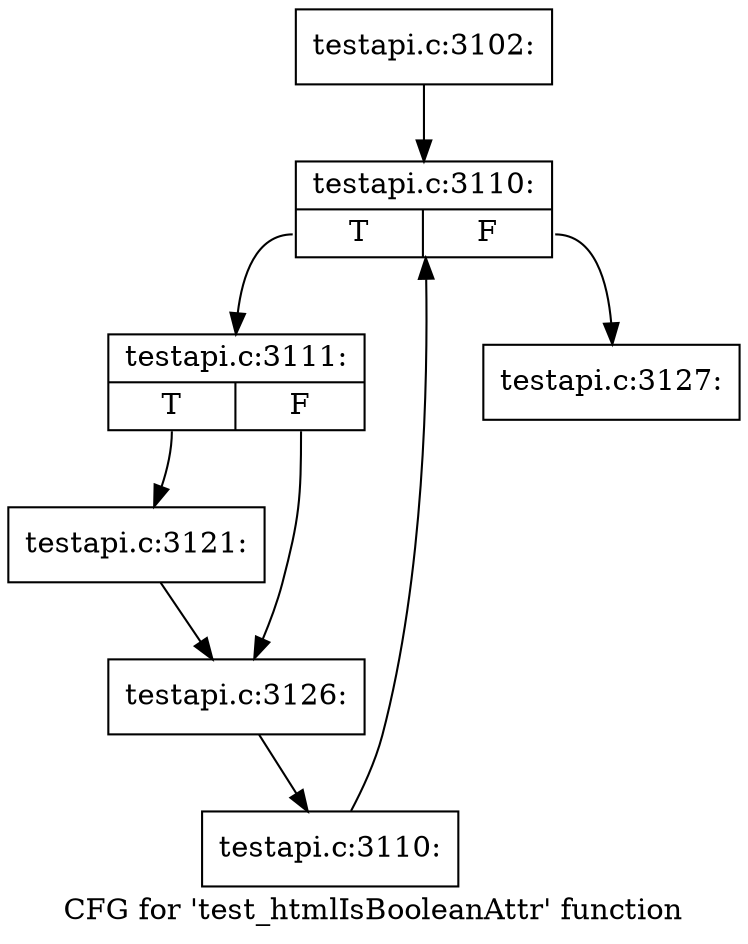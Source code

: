 digraph "CFG for 'test_htmlIsBooleanAttr' function" {
	label="CFG for 'test_htmlIsBooleanAttr' function";

	Node0x41bec50 [shape=record,label="{testapi.c:3102:}"];
	Node0x41bec50 -> Node0x41134f0;
	Node0x41134f0 [shape=record,label="{testapi.c:3110:|{<s0>T|<s1>F}}"];
	Node0x41134f0:s0 -> Node0x4113750;
	Node0x41134f0:s1 -> Node0x4113390;
	Node0x4113750 [shape=record,label="{testapi.c:3111:|{<s0>T|<s1>F}}"];
	Node0x4113750:s0 -> Node0x4114520;
	Node0x4113750:s1 -> Node0x4114850;
	Node0x4114520 [shape=record,label="{testapi.c:3121:}"];
	Node0x4114520 -> Node0x4114850;
	Node0x4114850 [shape=record,label="{testapi.c:3126:}"];
	Node0x4114850 -> Node0x4113700;
	Node0x4113700 [shape=record,label="{testapi.c:3110:}"];
	Node0x4113700 -> Node0x41134f0;
	Node0x4113390 [shape=record,label="{testapi.c:3127:}"];
}
